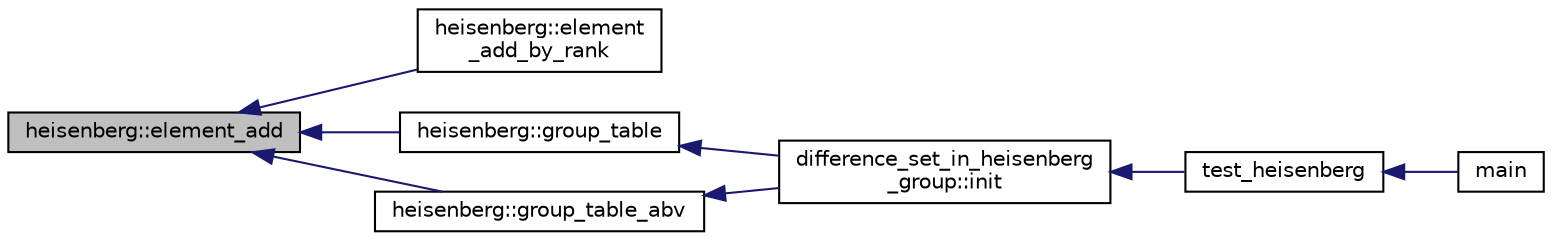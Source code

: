 digraph "heisenberg::element_add"
{
  edge [fontname="Helvetica",fontsize="10",labelfontname="Helvetica",labelfontsize="10"];
  node [fontname="Helvetica",fontsize="10",shape=record];
  rankdir="LR";
  Node13 [label="heisenberg::element_add",height=0.2,width=0.4,color="black", fillcolor="grey75", style="filled", fontcolor="black"];
  Node13 -> Node14 [dir="back",color="midnightblue",fontsize="10",style="solid",fontname="Helvetica"];
  Node14 [label="heisenberg::element\l_add_by_rank",height=0.2,width=0.4,color="black", fillcolor="white", style="filled",URL="$d0/d1d/classheisenberg.html#a204fb1674976610c2853e645fb42fe63"];
  Node13 -> Node15 [dir="back",color="midnightblue",fontsize="10",style="solid",fontname="Helvetica"];
  Node15 [label="heisenberg::group_table",height=0.2,width=0.4,color="black", fillcolor="white", style="filled",URL="$d0/d1d/classheisenberg.html#abe0b5eb10368096b3cb0fca084d00cff"];
  Node15 -> Node16 [dir="back",color="midnightblue",fontsize="10",style="solid",fontname="Helvetica"];
  Node16 [label="difference_set_in_heisenberg\l_group::init",height=0.2,width=0.4,color="black", fillcolor="white", style="filled",URL="$de/d8a/classdifference__set__in__heisenberg__group.html#ab44797f49aa0c8858e79cdb118c0bfd4"];
  Node16 -> Node17 [dir="back",color="midnightblue",fontsize="10",style="solid",fontname="Helvetica"];
  Node17 [label="test_heisenberg",height=0.2,width=0.4,color="black", fillcolor="white", style="filled",URL="$d7/db9/tao_8_c.html#a87d0c5c3b1f228ddbc4f326d3b662c24"];
  Node17 -> Node18 [dir="back",color="midnightblue",fontsize="10",style="solid",fontname="Helvetica"];
  Node18 [label="main",height=0.2,width=0.4,color="black", fillcolor="white", style="filled",URL="$d7/db9/tao_8_c.html#a3c04138a5bfe5d72780bb7e82a18e627"];
  Node13 -> Node19 [dir="back",color="midnightblue",fontsize="10",style="solid",fontname="Helvetica"];
  Node19 [label="heisenberg::group_table_abv",height=0.2,width=0.4,color="black", fillcolor="white", style="filled",URL="$d0/d1d/classheisenberg.html#aaabd8b71c8358a32f89a0ee59470a7b3"];
  Node19 -> Node16 [dir="back",color="midnightblue",fontsize="10",style="solid",fontname="Helvetica"];
}
